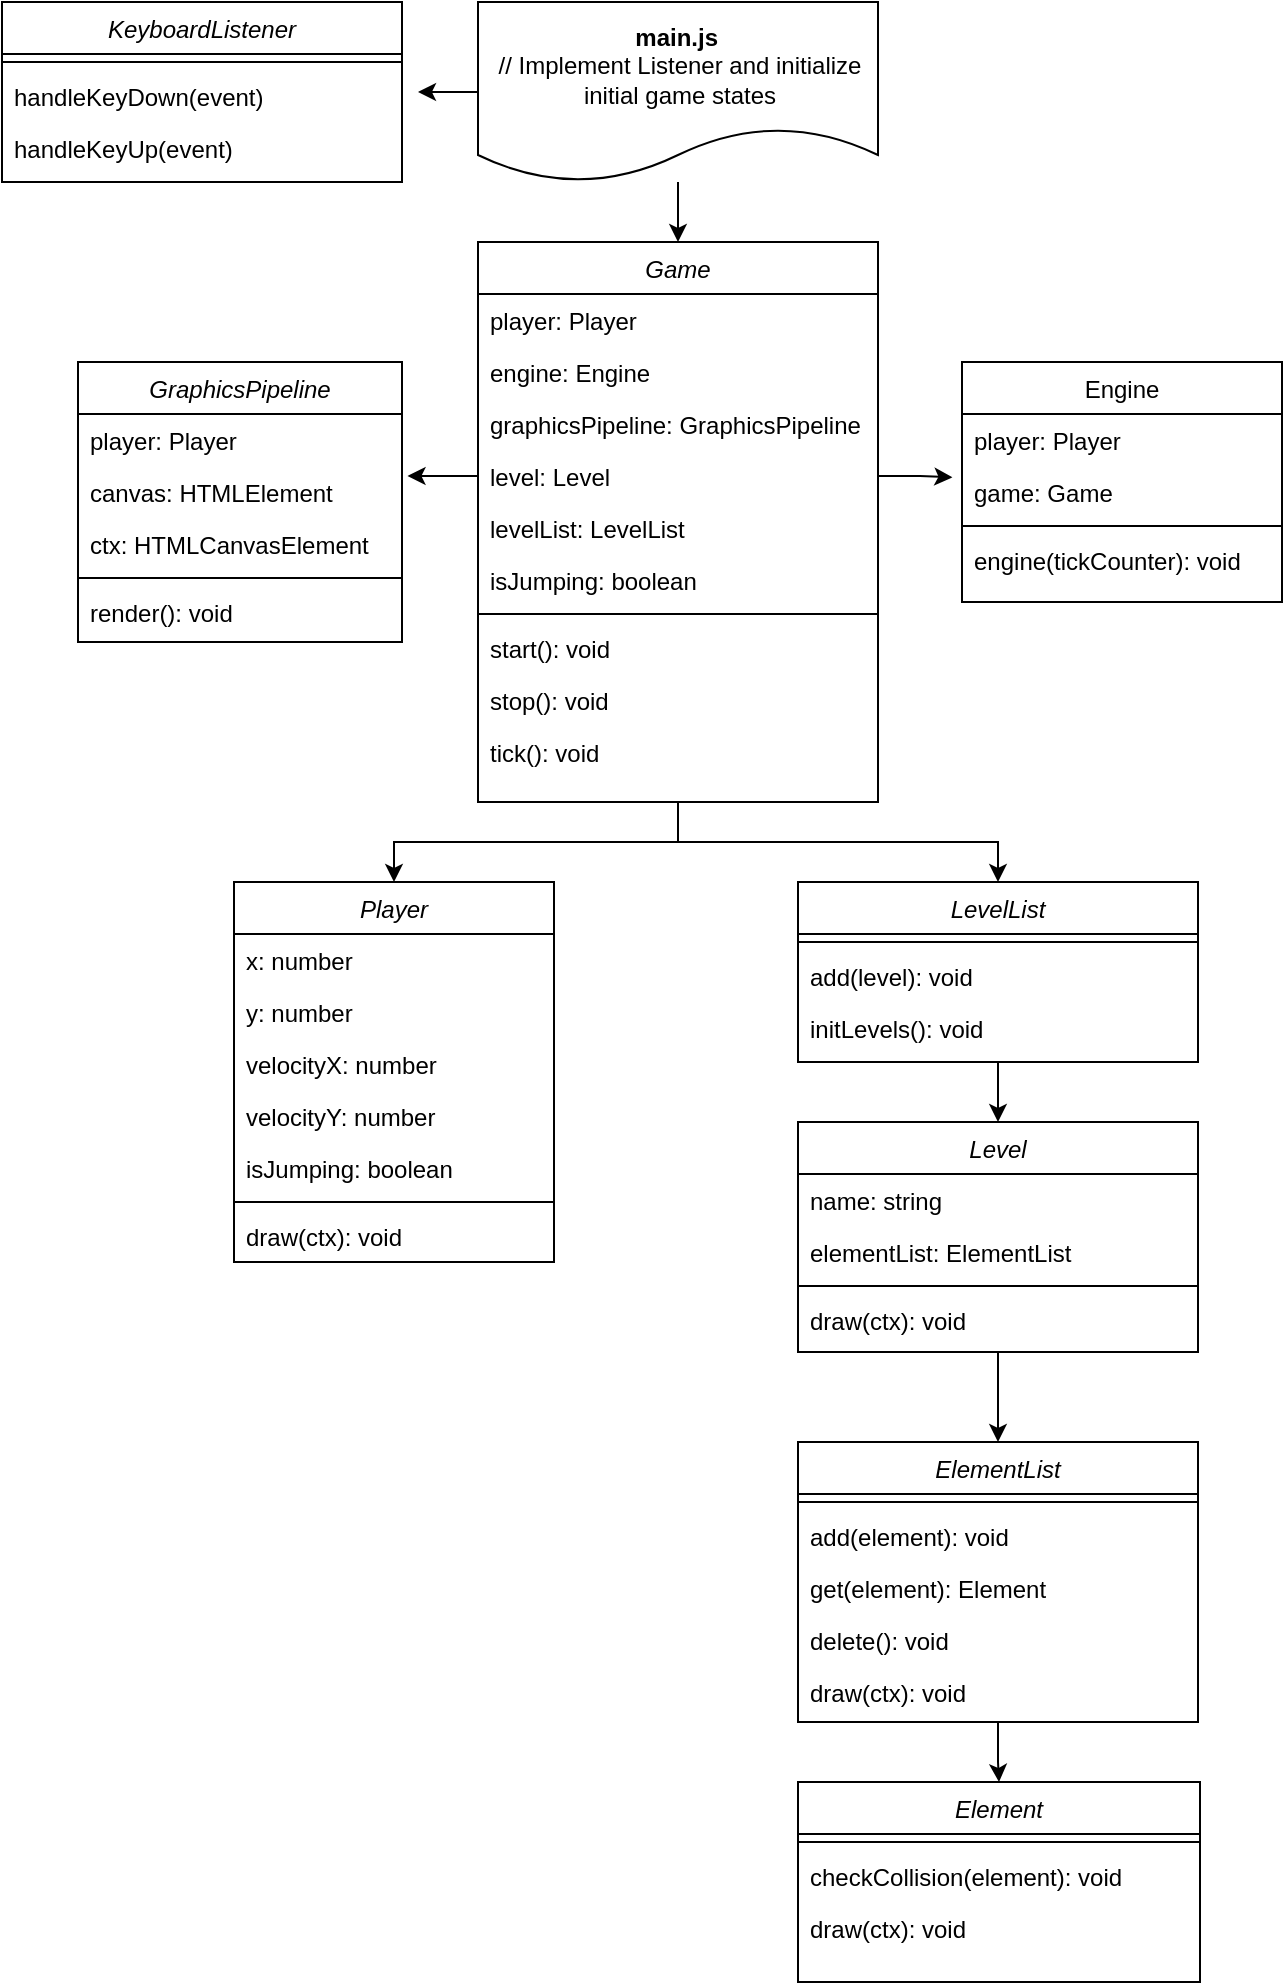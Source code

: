 <mxfile version="24.2.8" type="device">
  <diagram id="C5RBs43oDa-KdzZeNtuy" name="Page-1">
    <mxGraphModel dx="1195" dy="643" grid="1" gridSize="10" guides="1" tooltips="1" connect="1" arrows="1" fold="1" page="1" pageScale="1" pageWidth="827" pageHeight="1169" math="0" shadow="0">
      <root>
        <mxCell id="WIyWlLk6GJQsqaUBKTNV-0" />
        <mxCell id="WIyWlLk6GJQsqaUBKTNV-1" parent="WIyWlLk6GJQsqaUBKTNV-0" />
        <mxCell id="zkfFHV4jXpPFQw0GAbJ--0" value="Player" style="swimlane;fontStyle=2;align=center;verticalAlign=top;childLayout=stackLayout;horizontal=1;startSize=26;horizontalStack=0;resizeParent=1;resizeLast=0;collapsible=1;marginBottom=0;rounded=0;shadow=0;strokeWidth=1;" parent="WIyWlLk6GJQsqaUBKTNV-1" vertex="1">
          <mxGeometry x="198" y="440" width="160" height="190" as="geometry">
            <mxRectangle x="230" y="140" width="160" height="26" as="alternateBounds" />
          </mxGeometry>
        </mxCell>
        <mxCell id="zkfFHV4jXpPFQw0GAbJ--1" value="x: number" style="text;align=left;verticalAlign=top;spacingLeft=4;spacingRight=4;overflow=hidden;rotatable=0;points=[[0,0.5],[1,0.5]];portConstraint=eastwest;" parent="zkfFHV4jXpPFQw0GAbJ--0" vertex="1">
          <mxGeometry y="26" width="160" height="26" as="geometry" />
        </mxCell>
        <mxCell id="zkfFHV4jXpPFQw0GAbJ--2" value="y: number" style="text;align=left;verticalAlign=top;spacingLeft=4;spacingRight=4;overflow=hidden;rotatable=0;points=[[0,0.5],[1,0.5]];portConstraint=eastwest;rounded=0;shadow=0;html=0;" parent="zkfFHV4jXpPFQw0GAbJ--0" vertex="1">
          <mxGeometry y="52" width="160" height="26" as="geometry" />
        </mxCell>
        <mxCell id="zkfFHV4jXpPFQw0GAbJ--3" value="velocityX: number" style="text;align=left;verticalAlign=top;spacingLeft=4;spacingRight=4;overflow=hidden;rotatable=0;points=[[0,0.5],[1,0.5]];portConstraint=eastwest;rounded=0;shadow=0;html=0;" parent="zkfFHV4jXpPFQw0GAbJ--0" vertex="1">
          <mxGeometry y="78" width="160" height="26" as="geometry" />
        </mxCell>
        <mxCell id="Org-8UrxnJ-0LRvEKa38-1" value="velocityY: number" style="text;align=left;verticalAlign=top;spacingLeft=4;spacingRight=4;overflow=hidden;rotatable=0;points=[[0,0.5],[1,0.5]];portConstraint=eastwest;rounded=0;shadow=0;html=0;" parent="zkfFHV4jXpPFQw0GAbJ--0" vertex="1">
          <mxGeometry y="104" width="160" height="26" as="geometry" />
        </mxCell>
        <mxCell id="Org-8UrxnJ-0LRvEKa38-0" value="isJumping: boolean" style="text;align=left;verticalAlign=top;spacingLeft=4;spacingRight=4;overflow=hidden;rotatable=0;points=[[0,0.5],[1,0.5]];portConstraint=eastwest;rounded=0;shadow=0;html=0;" parent="zkfFHV4jXpPFQw0GAbJ--0" vertex="1">
          <mxGeometry y="130" width="160" height="26" as="geometry" />
        </mxCell>
        <mxCell id="zkfFHV4jXpPFQw0GAbJ--4" value="" style="line;html=1;strokeWidth=1;align=left;verticalAlign=middle;spacingTop=-1;spacingLeft=3;spacingRight=3;rotatable=0;labelPosition=right;points=[];portConstraint=eastwest;" parent="zkfFHV4jXpPFQw0GAbJ--0" vertex="1">
          <mxGeometry y="156" width="160" height="8" as="geometry" />
        </mxCell>
        <mxCell id="zkfFHV4jXpPFQw0GAbJ--5" value="draw(ctx): void" style="text;align=left;verticalAlign=top;spacingLeft=4;spacingRight=4;overflow=hidden;rotatable=0;points=[[0,0.5],[1,0.5]];portConstraint=eastwest;" parent="zkfFHV4jXpPFQw0GAbJ--0" vertex="1">
          <mxGeometry y="164" width="160" height="26" as="geometry" />
        </mxCell>
        <mxCell id="zkfFHV4jXpPFQw0GAbJ--17" value="Engine" style="swimlane;fontStyle=0;align=center;verticalAlign=top;childLayout=stackLayout;horizontal=1;startSize=26;horizontalStack=0;resizeParent=1;resizeLast=0;collapsible=1;marginBottom=0;rounded=0;shadow=0;strokeWidth=1;" parent="WIyWlLk6GJQsqaUBKTNV-1" vertex="1">
          <mxGeometry x="562" y="180" width="160" height="120" as="geometry">
            <mxRectangle x="550" y="140" width="160" height="26" as="alternateBounds" />
          </mxGeometry>
        </mxCell>
        <mxCell id="zkfFHV4jXpPFQw0GAbJ--18" value="player: Player" style="text;align=left;verticalAlign=top;spacingLeft=4;spacingRight=4;overflow=hidden;rotatable=0;points=[[0,0.5],[1,0.5]];portConstraint=eastwest;" parent="zkfFHV4jXpPFQw0GAbJ--17" vertex="1">
          <mxGeometry y="26" width="160" height="26" as="geometry" />
        </mxCell>
        <mxCell id="zkfFHV4jXpPFQw0GAbJ--19" value="game: Game" style="text;align=left;verticalAlign=top;spacingLeft=4;spacingRight=4;overflow=hidden;rotatable=0;points=[[0,0.5],[1,0.5]];portConstraint=eastwest;rounded=0;shadow=0;html=0;" parent="zkfFHV4jXpPFQw0GAbJ--17" vertex="1">
          <mxGeometry y="52" width="160" height="26" as="geometry" />
        </mxCell>
        <mxCell id="zkfFHV4jXpPFQw0GAbJ--23" value="" style="line;html=1;strokeWidth=1;align=left;verticalAlign=middle;spacingTop=-1;spacingLeft=3;spacingRight=3;rotatable=0;labelPosition=right;points=[];portConstraint=eastwest;" parent="zkfFHV4jXpPFQw0GAbJ--17" vertex="1">
          <mxGeometry y="78" width="160" height="8" as="geometry" />
        </mxCell>
        <mxCell id="zkfFHV4jXpPFQw0GAbJ--24" value="engine(tickCounter): void" style="text;align=left;verticalAlign=top;spacingLeft=4;spacingRight=4;overflow=hidden;rotatable=0;points=[[0,0.5],[1,0.5]];portConstraint=eastwest;" parent="zkfFHV4jXpPFQw0GAbJ--17" vertex="1">
          <mxGeometry y="86" width="160" height="26" as="geometry" />
        </mxCell>
        <mxCell id="Org-8UrxnJ-0LRvEKa38-80" style="edgeStyle=orthogonalEdgeStyle;rounded=0;orthogonalLoop=1;jettySize=auto;html=1;" parent="WIyWlLk6GJQsqaUBKTNV-1" source="Org-8UrxnJ-0LRvEKa38-3" target="Org-8UrxnJ-0LRvEKa38-61" edge="1">
          <mxGeometry relative="1" as="geometry" />
        </mxCell>
        <mxCell id="Org-8UrxnJ-0LRvEKa38-81" style="edgeStyle=orthogonalEdgeStyle;rounded=0;orthogonalLoop=1;jettySize=auto;html=1;" parent="WIyWlLk6GJQsqaUBKTNV-1" source="Org-8UrxnJ-0LRvEKa38-3" target="zkfFHV4jXpPFQw0GAbJ--0" edge="1">
          <mxGeometry relative="1" as="geometry" />
        </mxCell>
        <mxCell id="Org-8UrxnJ-0LRvEKa38-3" value="Game" style="swimlane;fontStyle=2;align=center;verticalAlign=top;childLayout=stackLayout;horizontal=1;startSize=26;horizontalStack=0;resizeParent=1;resizeLast=0;collapsible=1;marginBottom=0;rounded=0;shadow=0;strokeWidth=1;" parent="WIyWlLk6GJQsqaUBKTNV-1" vertex="1">
          <mxGeometry x="320" y="120" width="200" height="280" as="geometry">
            <mxRectangle x="230" y="140" width="160" height="26" as="alternateBounds" />
          </mxGeometry>
        </mxCell>
        <mxCell id="Org-8UrxnJ-0LRvEKa38-4" value="player: Player" style="text;align=left;verticalAlign=top;spacingLeft=4;spacingRight=4;overflow=hidden;rotatable=0;points=[[0,0.5],[1,0.5]];portConstraint=eastwest;" parent="Org-8UrxnJ-0LRvEKa38-3" vertex="1">
          <mxGeometry y="26" width="200" height="26" as="geometry" />
        </mxCell>
        <mxCell id="Org-8UrxnJ-0LRvEKa38-5" value="engine: Engine" style="text;align=left;verticalAlign=top;spacingLeft=4;spacingRight=4;overflow=hidden;rotatable=0;points=[[0,0.5],[1,0.5]];portConstraint=eastwest;rounded=0;shadow=0;html=0;" parent="Org-8UrxnJ-0LRvEKa38-3" vertex="1">
          <mxGeometry y="52" width="200" height="26" as="geometry" />
        </mxCell>
        <mxCell id="Org-8UrxnJ-0LRvEKa38-6" value="graphicsPipeline: GraphicsPipeline" style="text;align=left;verticalAlign=top;spacingLeft=4;spacingRight=4;overflow=hidden;rotatable=0;points=[[0,0.5],[1,0.5]];portConstraint=eastwest;rounded=0;shadow=0;html=0;" parent="Org-8UrxnJ-0LRvEKa38-3" vertex="1">
          <mxGeometry y="78" width="200" height="26" as="geometry" />
        </mxCell>
        <mxCell id="Org-8UrxnJ-0LRvEKa38-7" value="level: Level" style="text;align=left;verticalAlign=top;spacingLeft=4;spacingRight=4;overflow=hidden;rotatable=0;points=[[0,0.5],[1,0.5]];portConstraint=eastwest;rounded=0;shadow=0;html=0;" parent="Org-8UrxnJ-0LRvEKa38-3" vertex="1">
          <mxGeometry y="104" width="200" height="26" as="geometry" />
        </mxCell>
        <mxCell id="Org-8UrxnJ-0LRvEKa38-8" value="levelList: LevelList" style="text;align=left;verticalAlign=top;spacingLeft=4;spacingRight=4;overflow=hidden;rotatable=0;points=[[0,0.5],[1,0.5]];portConstraint=eastwest;rounded=0;shadow=0;html=0;" parent="Org-8UrxnJ-0LRvEKa38-3" vertex="1">
          <mxGeometry y="130" width="200" height="26" as="geometry" />
        </mxCell>
        <mxCell id="Org-8UrxnJ-0LRvEKa38-9" value="isJumping: boolean" style="text;align=left;verticalAlign=top;spacingLeft=4;spacingRight=4;overflow=hidden;rotatable=0;points=[[0,0.5],[1,0.5]];portConstraint=eastwest;rounded=0;shadow=0;html=0;" parent="Org-8UrxnJ-0LRvEKa38-3" vertex="1">
          <mxGeometry y="156" width="200" height="26" as="geometry" />
        </mxCell>
        <mxCell id="Org-8UrxnJ-0LRvEKa38-10" value="" style="line;html=1;strokeWidth=1;align=left;verticalAlign=middle;spacingTop=-1;spacingLeft=3;spacingRight=3;rotatable=0;labelPosition=right;points=[];portConstraint=eastwest;" parent="Org-8UrxnJ-0LRvEKa38-3" vertex="1">
          <mxGeometry y="182" width="200" height="8" as="geometry" />
        </mxCell>
        <mxCell id="Org-8UrxnJ-0LRvEKa38-12" value="start(): void" style="text;align=left;verticalAlign=top;spacingLeft=4;spacingRight=4;overflow=hidden;rotatable=0;points=[[0,0.5],[1,0.5]];portConstraint=eastwest;" parent="Org-8UrxnJ-0LRvEKa38-3" vertex="1">
          <mxGeometry y="190" width="200" height="26" as="geometry" />
        </mxCell>
        <mxCell id="Org-8UrxnJ-0LRvEKa38-13" value="stop(): void" style="text;align=left;verticalAlign=top;spacingLeft=4;spacingRight=4;overflow=hidden;rotatable=0;points=[[0,0.5],[1,0.5]];portConstraint=eastwest;" parent="Org-8UrxnJ-0LRvEKa38-3" vertex="1">
          <mxGeometry y="216" width="200" height="26" as="geometry" />
        </mxCell>
        <mxCell id="Org-8UrxnJ-0LRvEKa38-11" value="tick(): void" style="text;align=left;verticalAlign=top;spacingLeft=4;spacingRight=4;overflow=hidden;rotatable=0;points=[[0,0.5],[1,0.5]];portConstraint=eastwest;" parent="Org-8UrxnJ-0LRvEKa38-3" vertex="1">
          <mxGeometry y="242" width="200" height="26" as="geometry" />
        </mxCell>
        <mxCell id="Org-8UrxnJ-0LRvEKa38-14" value="GraphicsPipeline" style="swimlane;fontStyle=2;align=center;verticalAlign=top;childLayout=stackLayout;horizontal=1;startSize=26;horizontalStack=0;resizeParent=1;resizeLast=0;collapsible=1;marginBottom=0;rounded=0;shadow=0;strokeWidth=1;" parent="WIyWlLk6GJQsqaUBKTNV-1" vertex="1">
          <mxGeometry x="120" y="180" width="162" height="140" as="geometry">
            <mxRectangle x="230" y="140" width="160" height="26" as="alternateBounds" />
          </mxGeometry>
        </mxCell>
        <mxCell id="Org-8UrxnJ-0LRvEKa38-15" value="player: Player" style="text;align=left;verticalAlign=top;spacingLeft=4;spacingRight=4;overflow=hidden;rotatable=0;points=[[0,0.5],[1,0.5]];portConstraint=eastwest;" parent="Org-8UrxnJ-0LRvEKa38-14" vertex="1">
          <mxGeometry y="26" width="162" height="26" as="geometry" />
        </mxCell>
        <mxCell id="Org-8UrxnJ-0LRvEKa38-16" value="canvas: HTMLElement" style="text;align=left;verticalAlign=top;spacingLeft=4;spacingRight=4;overflow=hidden;rotatable=0;points=[[0,0.5],[1,0.5]];portConstraint=eastwest;rounded=0;shadow=0;html=0;" parent="Org-8UrxnJ-0LRvEKa38-14" vertex="1">
          <mxGeometry y="52" width="162" height="26" as="geometry" />
        </mxCell>
        <mxCell id="Org-8UrxnJ-0LRvEKa38-17" value="ctx: HTMLCanvasElement " style="text;align=left;verticalAlign=top;spacingLeft=4;spacingRight=4;overflow=hidden;rotatable=0;points=[[0,0.5],[1,0.5]];portConstraint=eastwest;rounded=0;shadow=0;html=0;" parent="Org-8UrxnJ-0LRvEKa38-14" vertex="1">
          <mxGeometry y="78" width="162" height="26" as="geometry" />
        </mxCell>
        <mxCell id="Org-8UrxnJ-0LRvEKa38-21" value="" style="line;html=1;strokeWidth=1;align=left;verticalAlign=middle;spacingTop=-1;spacingLeft=3;spacingRight=3;rotatable=0;labelPosition=right;points=[];portConstraint=eastwest;" parent="Org-8UrxnJ-0LRvEKa38-14" vertex="1">
          <mxGeometry y="104" width="162" height="8" as="geometry" />
        </mxCell>
        <mxCell id="Org-8UrxnJ-0LRvEKa38-22" value="render(): void" style="text;align=left;verticalAlign=top;spacingLeft=4;spacingRight=4;overflow=hidden;rotatable=0;points=[[0,0.5],[1,0.5]];portConstraint=eastwest;" parent="Org-8UrxnJ-0LRvEKa38-14" vertex="1">
          <mxGeometry y="112" width="162" height="26" as="geometry" />
        </mxCell>
        <mxCell id="Org-8UrxnJ-0LRvEKa38-25" value="Element" style="swimlane;fontStyle=2;align=center;verticalAlign=top;childLayout=stackLayout;horizontal=1;startSize=26;horizontalStack=0;resizeParent=1;resizeLast=0;collapsible=1;marginBottom=0;rounded=0;shadow=0;strokeWidth=1;" parent="WIyWlLk6GJQsqaUBKTNV-1" vertex="1">
          <mxGeometry x="480" y="890" width="201" height="100" as="geometry">
            <mxRectangle x="230" y="140" width="160" height="26" as="alternateBounds" />
          </mxGeometry>
        </mxCell>
        <mxCell id="Org-8UrxnJ-0LRvEKa38-29" value="" style="line;html=1;strokeWidth=1;align=left;verticalAlign=middle;spacingTop=-1;spacingLeft=3;spacingRight=3;rotatable=0;labelPosition=right;points=[];portConstraint=eastwest;" parent="Org-8UrxnJ-0LRvEKa38-25" vertex="1">
          <mxGeometry y="26" width="201" height="8" as="geometry" />
        </mxCell>
        <mxCell id="Org-8UrxnJ-0LRvEKa38-30" value="checkCollision(element): void" style="text;align=left;verticalAlign=top;spacingLeft=4;spacingRight=4;overflow=hidden;rotatable=0;points=[[0,0.5],[1,0.5]];portConstraint=eastwest;" parent="Org-8UrxnJ-0LRvEKa38-25" vertex="1">
          <mxGeometry y="34" width="201" height="26" as="geometry" />
        </mxCell>
        <mxCell id="2deVswBnYHtL2qDCiq9x-1" value="draw(ctx): void" style="text;align=left;verticalAlign=top;spacingLeft=4;spacingRight=4;overflow=hidden;rotatable=0;points=[[0,0.5],[1,0.5]];portConstraint=eastwest;" parent="Org-8UrxnJ-0LRvEKa38-25" vertex="1">
          <mxGeometry y="60" width="201" height="26" as="geometry" />
        </mxCell>
        <mxCell id="TswTJjyhHyBdg3iyn9BF-5" style="edgeStyle=orthogonalEdgeStyle;rounded=0;orthogonalLoop=1;jettySize=auto;html=1;" edge="1" parent="WIyWlLk6GJQsqaUBKTNV-1" source="Org-8UrxnJ-0LRvEKa38-31" target="Org-8UrxnJ-0LRvEKa38-37">
          <mxGeometry relative="1" as="geometry" />
        </mxCell>
        <mxCell id="Org-8UrxnJ-0LRvEKa38-31" value="Level" style="swimlane;fontStyle=2;align=center;verticalAlign=top;childLayout=stackLayout;horizontal=1;startSize=26;horizontalStack=0;resizeParent=1;resizeLast=0;collapsible=1;marginBottom=0;rounded=0;shadow=0;strokeWidth=1;" parent="WIyWlLk6GJQsqaUBKTNV-1" vertex="1">
          <mxGeometry x="480" y="560" width="200" height="115" as="geometry">
            <mxRectangle x="230" y="140" width="160" height="26" as="alternateBounds" />
          </mxGeometry>
        </mxCell>
        <mxCell id="Org-8UrxnJ-0LRvEKa38-32" value="name: string" style="text;align=left;verticalAlign=top;spacingLeft=4;spacingRight=4;overflow=hidden;rotatable=0;points=[[0,0.5],[1,0.5]];portConstraint=eastwest;" parent="Org-8UrxnJ-0LRvEKa38-31" vertex="1">
          <mxGeometry y="26" width="200" height="26" as="geometry" />
        </mxCell>
        <mxCell id="Org-8UrxnJ-0LRvEKa38-33" value="elementList: ElementList" style="text;align=left;verticalAlign=top;spacingLeft=4;spacingRight=4;overflow=hidden;rotatable=0;points=[[0,0.5],[1,0.5]];portConstraint=eastwest;rounded=0;shadow=0;html=0;" parent="Org-8UrxnJ-0LRvEKa38-31" vertex="1">
          <mxGeometry y="52" width="200" height="26" as="geometry" />
        </mxCell>
        <mxCell id="Org-8UrxnJ-0LRvEKa38-34" value="" style="line;html=1;strokeWidth=1;align=left;verticalAlign=middle;spacingTop=-1;spacingLeft=3;spacingRight=3;rotatable=0;labelPosition=right;points=[];portConstraint=eastwest;" parent="Org-8UrxnJ-0LRvEKa38-31" vertex="1">
          <mxGeometry y="78" width="200" height="8" as="geometry" />
        </mxCell>
        <mxCell id="Org-8UrxnJ-0LRvEKa38-35" value="draw(ctx): void" style="text;align=left;verticalAlign=top;spacingLeft=4;spacingRight=4;overflow=hidden;rotatable=0;points=[[0,0.5],[1,0.5]];portConstraint=eastwest;" parent="Org-8UrxnJ-0LRvEKa38-31" vertex="1">
          <mxGeometry y="86" width="200" height="26" as="geometry" />
        </mxCell>
        <mxCell id="TswTJjyhHyBdg3iyn9BF-6" style="edgeStyle=orthogonalEdgeStyle;rounded=0;orthogonalLoop=1;jettySize=auto;html=1;entryX=0.5;entryY=0;entryDx=0;entryDy=0;" edge="1" parent="WIyWlLk6GJQsqaUBKTNV-1" source="Org-8UrxnJ-0LRvEKa38-37" target="Org-8UrxnJ-0LRvEKa38-25">
          <mxGeometry relative="1" as="geometry" />
        </mxCell>
        <mxCell id="Org-8UrxnJ-0LRvEKa38-37" value="ElementList" style="swimlane;fontStyle=2;align=center;verticalAlign=top;childLayout=stackLayout;horizontal=1;startSize=26;horizontalStack=0;resizeParent=1;resizeLast=0;collapsible=1;marginBottom=0;rounded=0;shadow=0;strokeWidth=1;" parent="WIyWlLk6GJQsqaUBKTNV-1" vertex="1">
          <mxGeometry x="480" y="720" width="200" height="140" as="geometry">
            <mxRectangle x="230" y="140" width="160" height="26" as="alternateBounds" />
          </mxGeometry>
        </mxCell>
        <mxCell id="Org-8UrxnJ-0LRvEKa38-38" value="" style="line;html=1;strokeWidth=1;align=left;verticalAlign=middle;spacingTop=-1;spacingLeft=3;spacingRight=3;rotatable=0;labelPosition=right;points=[];portConstraint=eastwest;" parent="Org-8UrxnJ-0LRvEKa38-37" vertex="1">
          <mxGeometry y="26" width="200" height="8" as="geometry" />
        </mxCell>
        <mxCell id="Org-8UrxnJ-0LRvEKa38-39" value="add(element): void" style="text;align=left;verticalAlign=top;spacingLeft=4;spacingRight=4;overflow=hidden;rotatable=0;points=[[0,0.5],[1,0.5]];portConstraint=eastwest;" parent="Org-8UrxnJ-0LRvEKa38-37" vertex="1">
          <mxGeometry y="34" width="200" height="26" as="geometry" />
        </mxCell>
        <mxCell id="Org-8UrxnJ-0LRvEKa38-41" value="get(element): Element" style="text;align=left;verticalAlign=top;spacingLeft=4;spacingRight=4;overflow=hidden;rotatable=0;points=[[0,0.5],[1,0.5]];portConstraint=eastwest;" parent="Org-8UrxnJ-0LRvEKa38-37" vertex="1">
          <mxGeometry y="60" width="200" height="26" as="geometry" />
        </mxCell>
        <mxCell id="Org-8UrxnJ-0LRvEKa38-42" value="delete(): void" style="text;align=left;verticalAlign=top;spacingLeft=4;spacingRight=4;overflow=hidden;rotatable=0;points=[[0,0.5],[1,0.5]];portConstraint=eastwest;" parent="Org-8UrxnJ-0LRvEKa38-37" vertex="1">
          <mxGeometry y="86" width="200" height="26" as="geometry" />
        </mxCell>
        <mxCell id="Org-8UrxnJ-0LRvEKa38-40" value="draw(ctx): void" style="text;align=left;verticalAlign=top;spacingLeft=4;spacingRight=4;overflow=hidden;rotatable=0;points=[[0,0.5],[1,0.5]];portConstraint=eastwest;" parent="Org-8UrxnJ-0LRvEKa38-37" vertex="1">
          <mxGeometry y="112" width="200" height="26" as="geometry" />
        </mxCell>
        <mxCell id="Org-8UrxnJ-0LRvEKa38-44" value="KeyboardListener" style="swimlane;fontStyle=2;align=center;verticalAlign=top;childLayout=stackLayout;horizontal=1;startSize=26;horizontalStack=0;resizeParent=1;resizeLast=0;collapsible=1;marginBottom=0;rounded=0;shadow=0;strokeWidth=1;" parent="WIyWlLk6GJQsqaUBKTNV-1" vertex="1">
          <mxGeometry x="82" width="200" height="90" as="geometry">
            <mxRectangle x="230" y="140" width="160" height="26" as="alternateBounds" />
          </mxGeometry>
        </mxCell>
        <mxCell id="Org-8UrxnJ-0LRvEKa38-45" value="" style="line;html=1;strokeWidth=1;align=left;verticalAlign=middle;spacingTop=-1;spacingLeft=3;spacingRight=3;rotatable=0;labelPosition=right;points=[];portConstraint=eastwest;" parent="Org-8UrxnJ-0LRvEKa38-44" vertex="1">
          <mxGeometry y="26" width="200" height="8" as="geometry" />
        </mxCell>
        <mxCell id="Org-8UrxnJ-0LRvEKa38-46" value="handleKeyDown(event)" style="text;align=left;verticalAlign=top;spacingLeft=4;spacingRight=4;overflow=hidden;rotatable=0;points=[[0,0.5],[1,0.5]];portConstraint=eastwest;" parent="Org-8UrxnJ-0LRvEKa38-44" vertex="1">
          <mxGeometry y="34" width="200" height="26" as="geometry" />
        </mxCell>
        <mxCell id="Org-8UrxnJ-0LRvEKa38-47" value="handleKeyUp(event)" style="text;align=left;verticalAlign=top;spacingLeft=4;spacingRight=4;overflow=hidden;rotatable=0;points=[[0,0.5],[1,0.5]];portConstraint=eastwest;" parent="Org-8UrxnJ-0LRvEKa38-44" vertex="1">
          <mxGeometry y="60" width="200" height="26" as="geometry" />
        </mxCell>
        <mxCell id="Org-8UrxnJ-0LRvEKa38-75" style="edgeStyle=orthogonalEdgeStyle;rounded=0;orthogonalLoop=1;jettySize=auto;html=1;" parent="WIyWlLk6GJQsqaUBKTNV-1" source="Org-8UrxnJ-0LRvEKa38-60" target="Org-8UrxnJ-0LRvEKa38-3" edge="1">
          <mxGeometry relative="1" as="geometry" />
        </mxCell>
        <mxCell id="TswTJjyhHyBdg3iyn9BF-4" style="edgeStyle=orthogonalEdgeStyle;rounded=0;orthogonalLoop=1;jettySize=auto;html=1;" edge="1" parent="WIyWlLk6GJQsqaUBKTNV-1" source="Org-8UrxnJ-0LRvEKa38-60">
          <mxGeometry relative="1" as="geometry">
            <mxPoint x="290" y="45" as="targetPoint" />
          </mxGeometry>
        </mxCell>
        <mxCell id="Org-8UrxnJ-0LRvEKa38-60" value="&lt;div style=&quot;text-align: center;&quot;&gt;&lt;span style=&quot;background-color: initial; text-align: left;&quot;&gt;&lt;b&gt;main.js&amp;nbsp;&lt;/b&gt;&lt;/span&gt;&lt;/div&gt;&lt;div style=&quot;text-align: center;&quot;&gt;&lt;span style=&quot;background-color: initial; text-align: left;&quot;&gt;// Implement Listener and initialize initial game states&lt;/span&gt;&lt;br&gt;&lt;/div&gt;" style="shape=document;whiteSpace=wrap;html=1;boundedLbl=1;align=left;" parent="WIyWlLk6GJQsqaUBKTNV-1" vertex="1">
          <mxGeometry x="320" width="200" height="90" as="geometry" />
        </mxCell>
        <mxCell id="Org-8UrxnJ-0LRvEKa38-82" style="edgeStyle=orthogonalEdgeStyle;rounded=0;orthogonalLoop=1;jettySize=auto;html=1;exitX=0.5;exitY=1;exitDx=0;exitDy=0;" parent="WIyWlLk6GJQsqaUBKTNV-1" source="Org-8UrxnJ-0LRvEKa38-61" target="Org-8UrxnJ-0LRvEKa38-31" edge="1">
          <mxGeometry relative="1" as="geometry" />
        </mxCell>
        <mxCell id="Org-8UrxnJ-0LRvEKa38-61" value="LevelList" style="swimlane;fontStyle=2;align=center;verticalAlign=top;childLayout=stackLayout;horizontal=1;startSize=26;horizontalStack=0;resizeParent=1;resizeLast=0;collapsible=1;marginBottom=0;rounded=0;shadow=0;strokeWidth=1;" parent="WIyWlLk6GJQsqaUBKTNV-1" vertex="1">
          <mxGeometry x="480" y="440" width="200" height="90" as="geometry">
            <mxRectangle x="230" y="140" width="160" height="26" as="alternateBounds" />
          </mxGeometry>
        </mxCell>
        <mxCell id="Org-8UrxnJ-0LRvEKa38-64" value="" style="line;html=1;strokeWidth=1;align=left;verticalAlign=middle;spacingTop=-1;spacingLeft=3;spacingRight=3;rotatable=0;labelPosition=right;points=[];portConstraint=eastwest;" parent="Org-8UrxnJ-0LRvEKa38-61" vertex="1">
          <mxGeometry y="26" width="200" height="8" as="geometry" />
        </mxCell>
        <mxCell id="Org-8UrxnJ-0LRvEKa38-66" value="add(level): void" style="text;align=left;verticalAlign=top;spacingLeft=4;spacingRight=4;overflow=hidden;rotatable=0;points=[[0,0.5],[1,0.5]];portConstraint=eastwest;" parent="Org-8UrxnJ-0LRvEKa38-61" vertex="1">
          <mxGeometry y="34" width="200" height="26" as="geometry" />
        </mxCell>
        <mxCell id="Org-8UrxnJ-0LRvEKa38-65" value="initLevels(): void" style="text;align=left;verticalAlign=top;spacingLeft=4;spacingRight=4;overflow=hidden;rotatable=0;points=[[0,0.5],[1,0.5]];portConstraint=eastwest;" parent="Org-8UrxnJ-0LRvEKa38-61" vertex="1">
          <mxGeometry y="60" width="200" height="26" as="geometry" />
        </mxCell>
        <mxCell id="Org-8UrxnJ-0LRvEKa38-77" style="edgeStyle=orthogonalEdgeStyle;rounded=0;orthogonalLoop=1;jettySize=auto;html=1;entryX=-0.03;entryY=0.218;entryDx=0;entryDy=0;entryPerimeter=0;" parent="WIyWlLk6GJQsqaUBKTNV-1" source="Org-8UrxnJ-0LRvEKa38-7" target="zkfFHV4jXpPFQw0GAbJ--19" edge="1">
          <mxGeometry relative="1" as="geometry" />
        </mxCell>
        <mxCell id="Org-8UrxnJ-0LRvEKa38-79" style="edgeStyle=orthogonalEdgeStyle;rounded=0;orthogonalLoop=1;jettySize=auto;html=1;entryX=1.017;entryY=0.191;entryDx=0;entryDy=0;entryPerimeter=0;" parent="WIyWlLk6GJQsqaUBKTNV-1" source="Org-8UrxnJ-0LRvEKa38-7" target="Org-8UrxnJ-0LRvEKa38-16" edge="1">
          <mxGeometry relative="1" as="geometry" />
        </mxCell>
      </root>
    </mxGraphModel>
  </diagram>
</mxfile>
